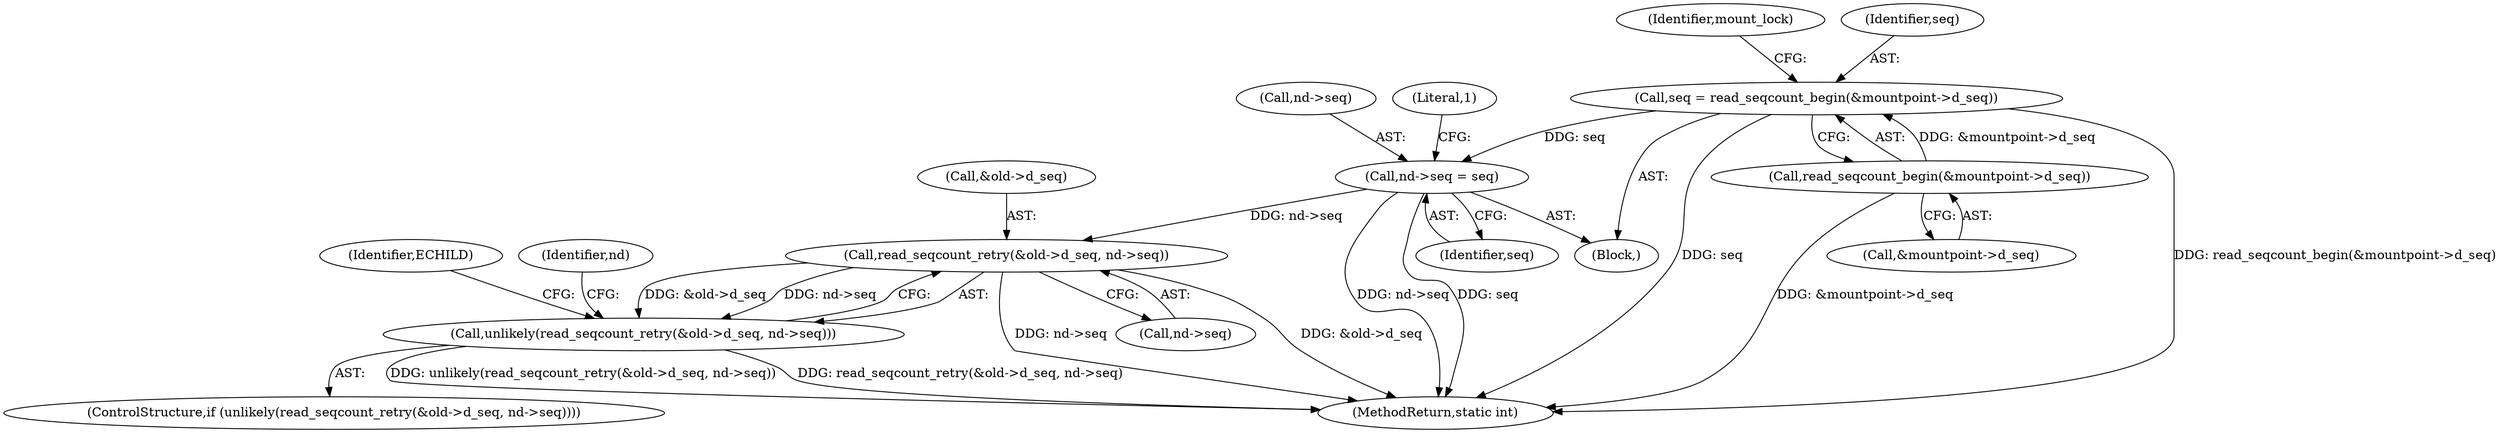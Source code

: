 digraph "0_linux_397d425dc26da728396e66d392d5dcb8dac30c37_0@API" {
"1000177" [label="(Call,read_seqcount_retry(&old->d_seq, nd->seq))"];
"1000292" [label="(Call,nd->seq = seq)"];
"1000242" [label="(Call,seq = read_seqcount_begin(&mountpoint->d_seq))"];
"1000244" [label="(Call,read_seqcount_begin(&mountpoint->d_seq))"];
"1000176" [label="(Call,unlikely(read_seqcount_retry(&old->d_seq, nd->seq)))"];
"1000191" [label="(Identifier,nd)"];
"1000245" [label="(Call,&mountpoint->d_seq)"];
"1000176" [label="(Call,unlikely(read_seqcount_retry(&old->d_seq, nd->seq)))"];
"1000213" [label="(Block,)"];
"1000242" [label="(Call,seq = read_seqcount_begin(&mountpoint->d_seq))"];
"1000187" [label="(Identifier,ECHILD)"];
"1000253" [label="(Identifier,mount_lock)"];
"1000182" [label="(Call,nd->seq)"];
"1000177" [label="(Call,read_seqcount_retry(&old->d_seq, nd->seq))"];
"1000175" [label="(ControlStructure,if (unlikely(read_seqcount_retry(&old->d_seq, nd->seq))))"];
"1000292" [label="(Call,nd->seq = seq)"];
"1000293" [label="(Call,nd->seq)"];
"1000296" [label="(Identifier,seq)"];
"1000178" [label="(Call,&old->d_seq)"];
"1000120" [label="(Literal,1)"];
"1000243" [label="(Identifier,seq)"];
"1000385" [label="(MethodReturn,static int)"];
"1000244" [label="(Call,read_seqcount_begin(&mountpoint->d_seq))"];
"1000177" -> "1000176"  [label="AST: "];
"1000177" -> "1000182"  [label="CFG: "];
"1000178" -> "1000177"  [label="AST: "];
"1000182" -> "1000177"  [label="AST: "];
"1000176" -> "1000177"  [label="CFG: "];
"1000177" -> "1000385"  [label="DDG: nd->seq"];
"1000177" -> "1000385"  [label="DDG: &old->d_seq"];
"1000177" -> "1000176"  [label="DDG: &old->d_seq"];
"1000177" -> "1000176"  [label="DDG: nd->seq"];
"1000292" -> "1000177"  [label="DDG: nd->seq"];
"1000292" -> "1000213"  [label="AST: "];
"1000292" -> "1000296"  [label="CFG: "];
"1000293" -> "1000292"  [label="AST: "];
"1000296" -> "1000292"  [label="AST: "];
"1000120" -> "1000292"  [label="CFG: "];
"1000292" -> "1000385"  [label="DDG: nd->seq"];
"1000292" -> "1000385"  [label="DDG: seq"];
"1000242" -> "1000292"  [label="DDG: seq"];
"1000242" -> "1000213"  [label="AST: "];
"1000242" -> "1000244"  [label="CFG: "];
"1000243" -> "1000242"  [label="AST: "];
"1000244" -> "1000242"  [label="AST: "];
"1000253" -> "1000242"  [label="CFG: "];
"1000242" -> "1000385"  [label="DDG: read_seqcount_begin(&mountpoint->d_seq)"];
"1000242" -> "1000385"  [label="DDG: seq"];
"1000244" -> "1000242"  [label="DDG: &mountpoint->d_seq"];
"1000244" -> "1000245"  [label="CFG: "];
"1000245" -> "1000244"  [label="AST: "];
"1000244" -> "1000385"  [label="DDG: &mountpoint->d_seq"];
"1000176" -> "1000175"  [label="AST: "];
"1000187" -> "1000176"  [label="CFG: "];
"1000191" -> "1000176"  [label="CFG: "];
"1000176" -> "1000385"  [label="DDG: unlikely(read_seqcount_retry(&old->d_seq, nd->seq))"];
"1000176" -> "1000385"  [label="DDG: read_seqcount_retry(&old->d_seq, nd->seq)"];
}
